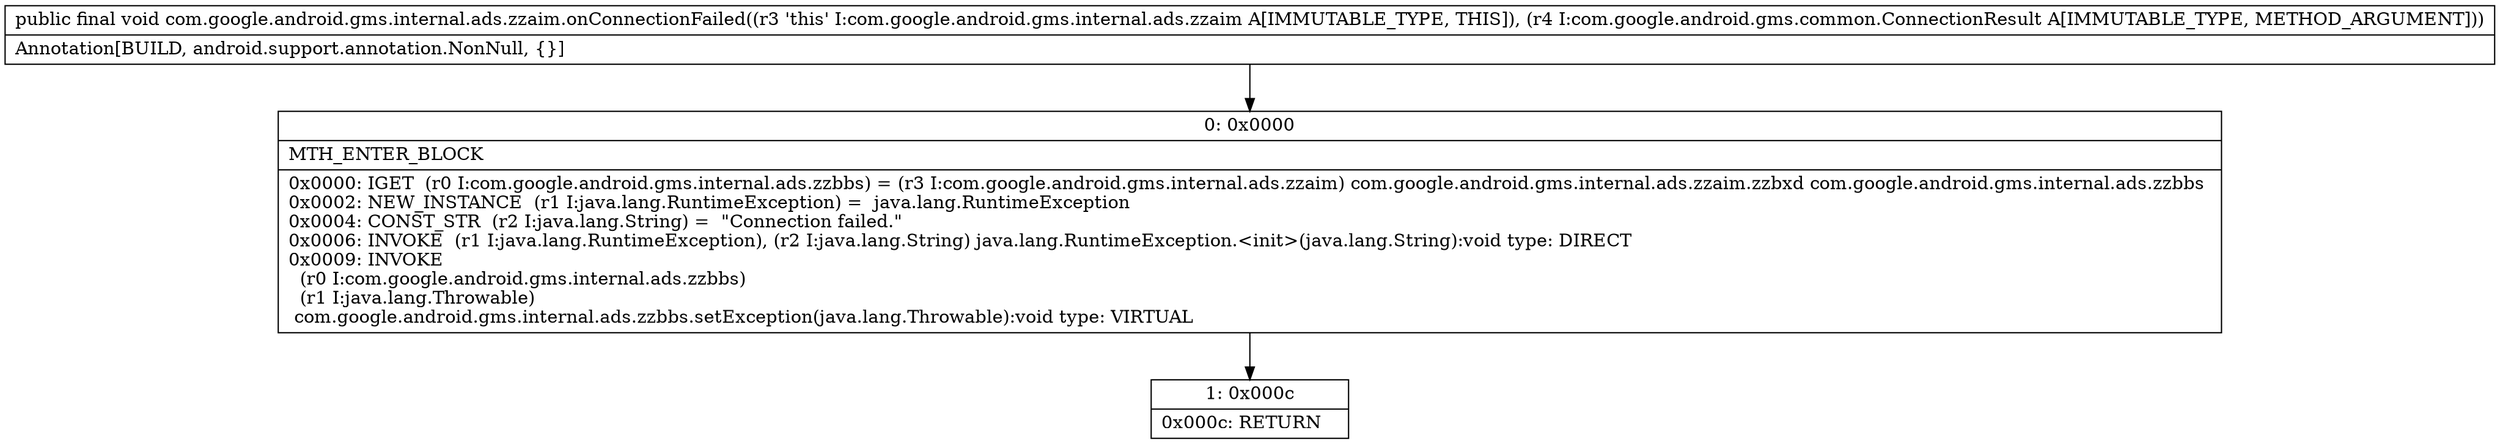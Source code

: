digraph "CFG forcom.google.android.gms.internal.ads.zzaim.onConnectionFailed(Lcom\/google\/android\/gms\/common\/ConnectionResult;)V" {
Node_0 [shape=record,label="{0\:\ 0x0000|MTH_ENTER_BLOCK\l|0x0000: IGET  (r0 I:com.google.android.gms.internal.ads.zzbbs) = (r3 I:com.google.android.gms.internal.ads.zzaim) com.google.android.gms.internal.ads.zzaim.zzbxd com.google.android.gms.internal.ads.zzbbs \l0x0002: NEW_INSTANCE  (r1 I:java.lang.RuntimeException) =  java.lang.RuntimeException \l0x0004: CONST_STR  (r2 I:java.lang.String) =  \"Connection failed.\" \l0x0006: INVOKE  (r1 I:java.lang.RuntimeException), (r2 I:java.lang.String) java.lang.RuntimeException.\<init\>(java.lang.String):void type: DIRECT \l0x0009: INVOKE  \l  (r0 I:com.google.android.gms.internal.ads.zzbbs)\l  (r1 I:java.lang.Throwable)\l com.google.android.gms.internal.ads.zzbbs.setException(java.lang.Throwable):void type: VIRTUAL \l}"];
Node_1 [shape=record,label="{1\:\ 0x000c|0x000c: RETURN   \l}"];
MethodNode[shape=record,label="{public final void com.google.android.gms.internal.ads.zzaim.onConnectionFailed((r3 'this' I:com.google.android.gms.internal.ads.zzaim A[IMMUTABLE_TYPE, THIS]), (r4 I:com.google.android.gms.common.ConnectionResult A[IMMUTABLE_TYPE, METHOD_ARGUMENT]))  | Annotation[BUILD, android.support.annotation.NonNull, \{\}]\l}"];
MethodNode -> Node_0;
Node_0 -> Node_1;
}

